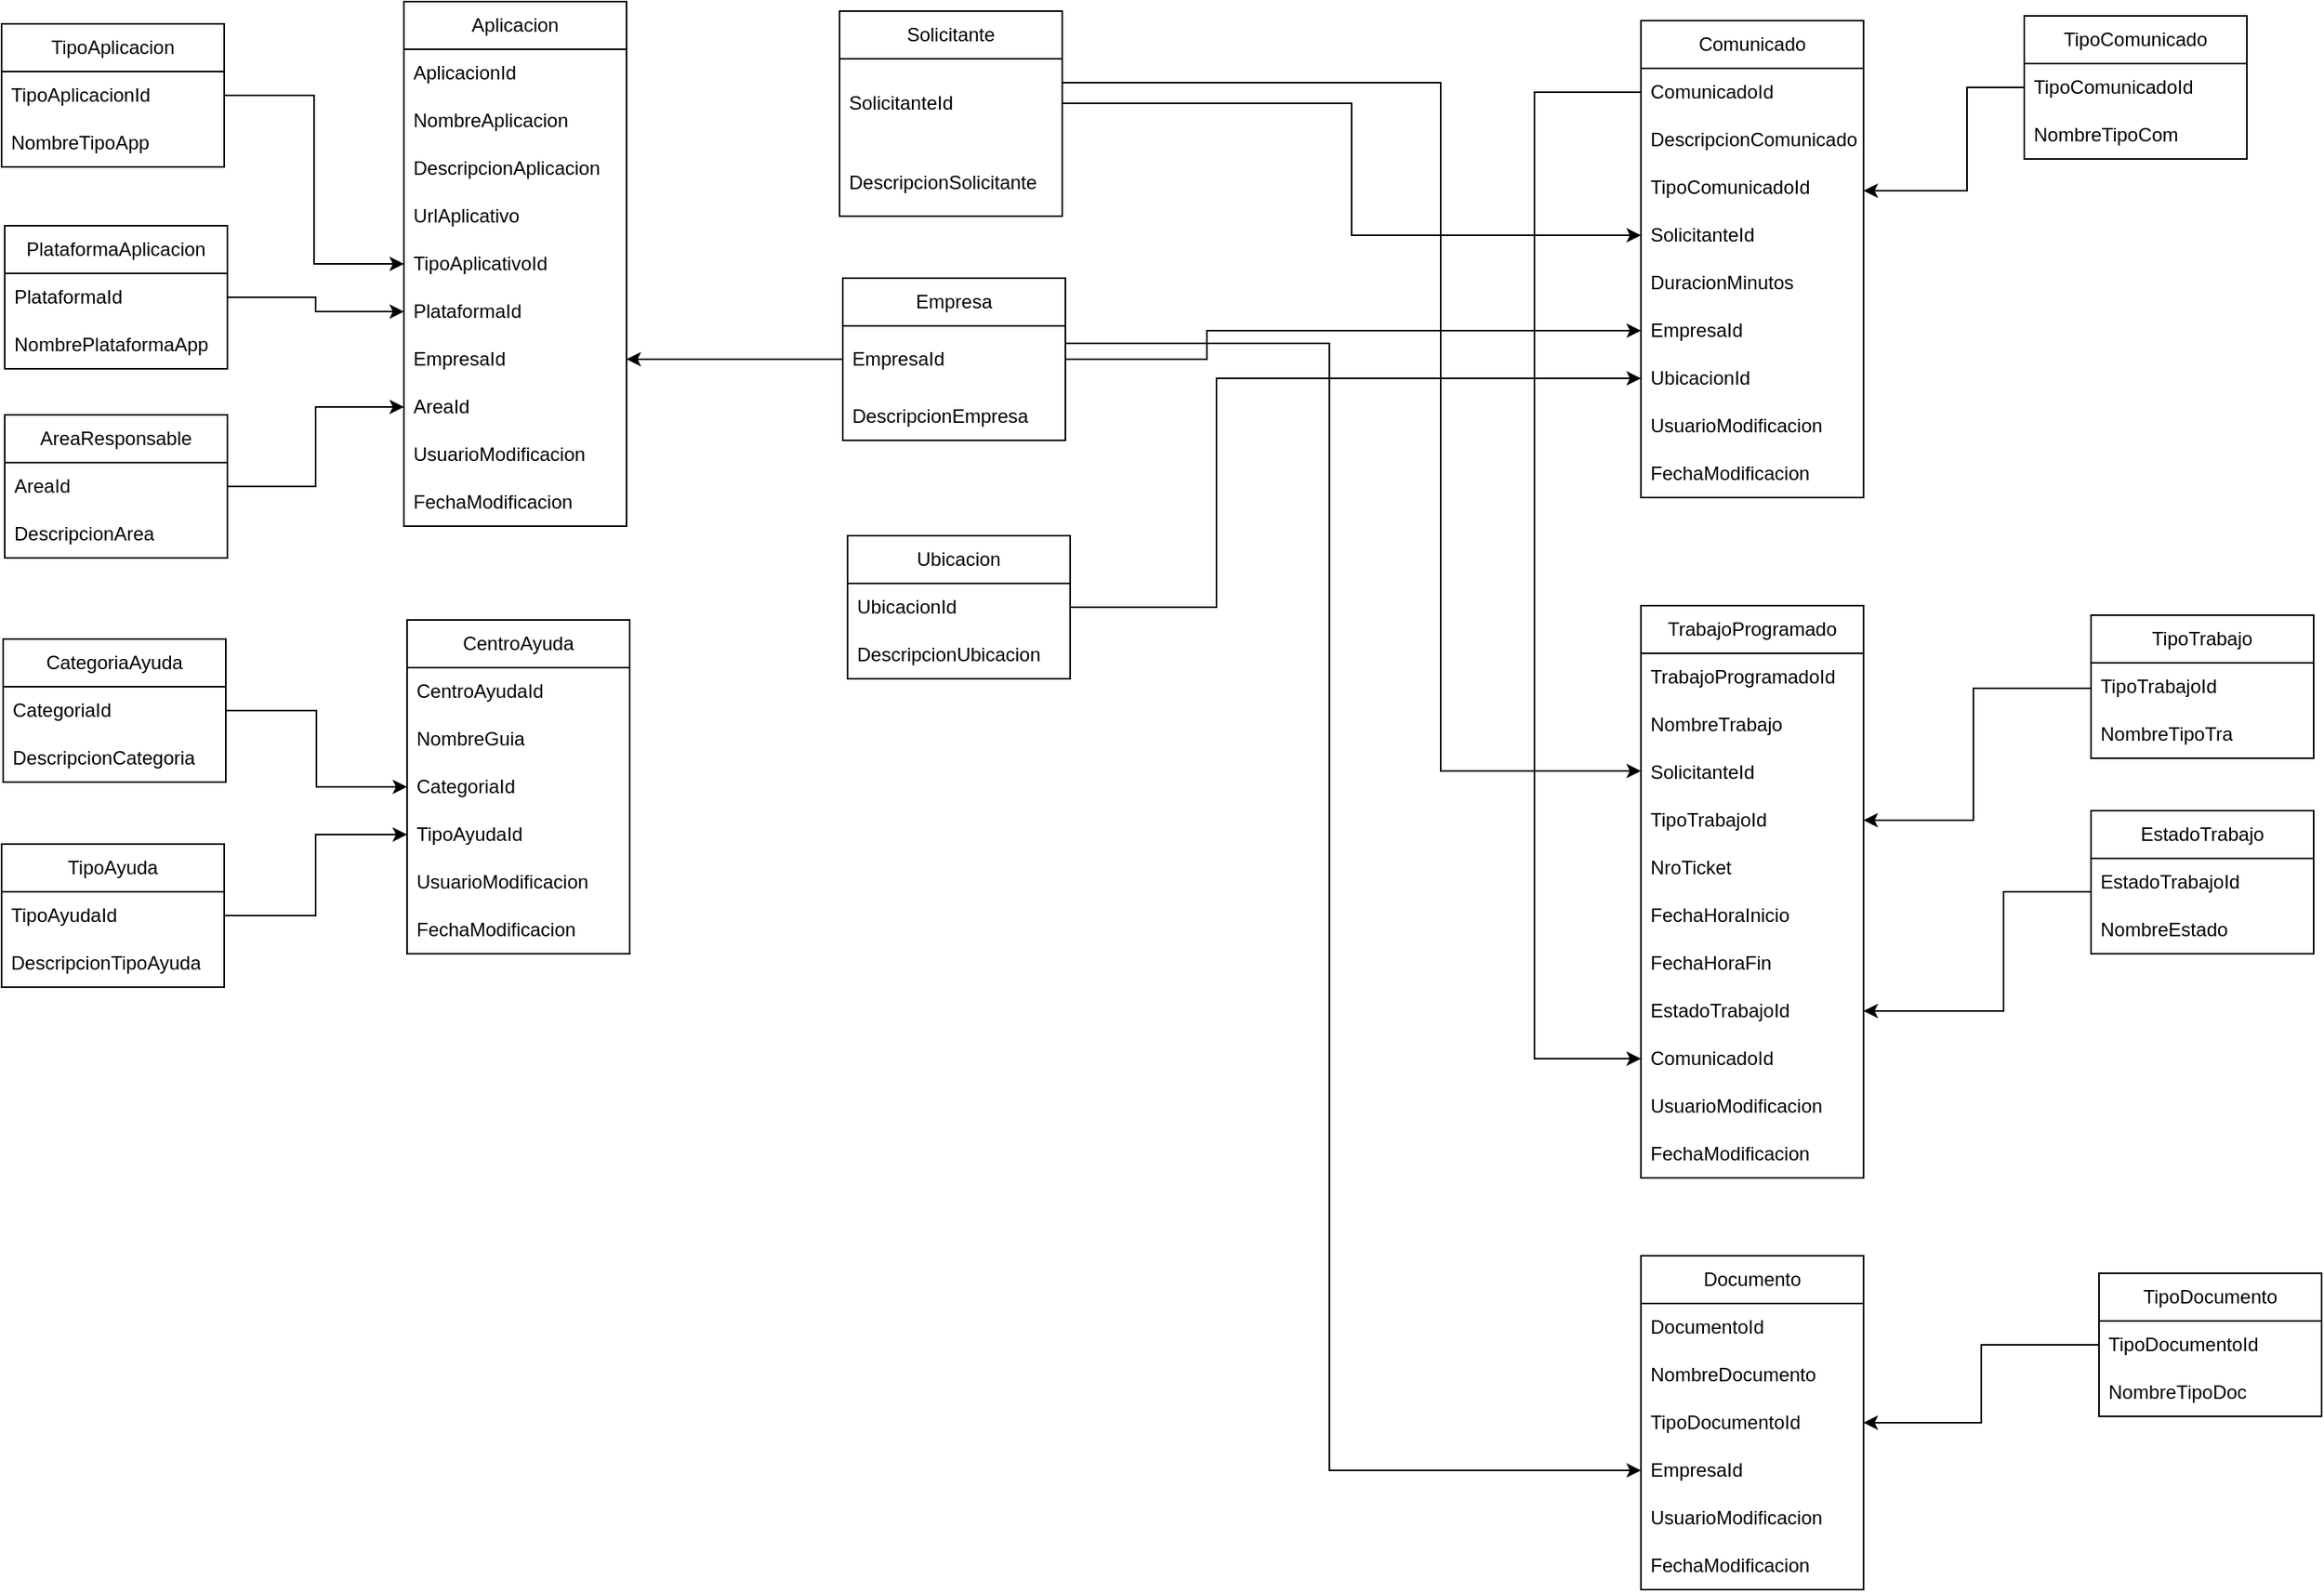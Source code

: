 <mxfile version="28.2.7">
  <diagram name="Página-1" id="-MrBv8roK4zkL0AQwpN0">
    <mxGraphModel dx="3210" dy="1266" grid="1" gridSize="1" guides="1" tooltips="1" connect="1" arrows="1" fold="1" page="1" pageScale="1" pageWidth="827" pageHeight="1169" background="none" math="0" shadow="0">
      <root>
        <mxCell id="0" />
        <mxCell id="1" parent="0" />
        <mxCell id="9lsMP7yAAdvIUMcSsxts-48" value="Solicitante" style="swimlane;fontStyle=0;childLayout=stackLayout;horizontal=1;startSize=30;horizontalStack=0;resizeParent=1;resizeParentMax=0;resizeLast=0;collapsible=1;marginBottom=0;whiteSpace=wrap;html=1;" vertex="1" parent="1">
          <mxGeometry x="-67" y="26" width="140" height="129" as="geometry" />
        </mxCell>
        <mxCell id="9lsMP7yAAdvIUMcSsxts-49" value="SolicitanteId" style="text;strokeColor=none;fillColor=none;align=left;verticalAlign=middle;spacingLeft=4;spacingRight=4;overflow=hidden;points=[[0,0.5],[1,0.5]];portConstraint=eastwest;rotatable=0;whiteSpace=wrap;html=1;" vertex="1" parent="9lsMP7yAAdvIUMcSsxts-48">
          <mxGeometry y="30" width="140" height="56" as="geometry" />
        </mxCell>
        <mxCell id="9lsMP7yAAdvIUMcSsxts-50" value="DescripcionSolicitante" style="text;strokeColor=none;fillColor=none;align=left;verticalAlign=middle;spacingLeft=4;spacingRight=4;overflow=hidden;points=[[0,0.5],[1,0.5]];portConstraint=eastwest;rotatable=0;whiteSpace=wrap;html=1;" vertex="1" parent="9lsMP7yAAdvIUMcSsxts-48">
          <mxGeometry y="86" width="140" height="43" as="geometry" />
        </mxCell>
        <mxCell id="9lsMP7yAAdvIUMcSsxts-52" value="Empresa" style="swimlane;fontStyle=0;childLayout=stackLayout;horizontal=1;startSize=30;horizontalStack=0;resizeParent=1;resizeParentMax=0;resizeLast=0;collapsible=1;marginBottom=0;whiteSpace=wrap;html=1;" vertex="1" parent="1">
          <mxGeometry x="-65" y="194" width="140" height="102" as="geometry" />
        </mxCell>
        <mxCell id="9lsMP7yAAdvIUMcSsxts-53" value="EmpresaId" style="text;strokeColor=none;fillColor=none;align=left;verticalAlign=middle;spacingLeft=4;spacingRight=4;overflow=hidden;points=[[0,0.5],[1,0.5]];portConstraint=eastwest;rotatable=0;whiteSpace=wrap;html=1;" vertex="1" parent="9lsMP7yAAdvIUMcSsxts-52">
          <mxGeometry y="30" width="140" height="42" as="geometry" />
        </mxCell>
        <mxCell id="9lsMP7yAAdvIUMcSsxts-54" value="DescripcionEmpresa" style="text;strokeColor=none;fillColor=none;align=left;verticalAlign=middle;spacingLeft=4;spacingRight=4;overflow=hidden;points=[[0,0.5],[1,0.5]];portConstraint=eastwest;rotatable=0;whiteSpace=wrap;html=1;" vertex="1" parent="9lsMP7yAAdvIUMcSsxts-52">
          <mxGeometry y="72" width="140" height="30" as="geometry" />
        </mxCell>
        <mxCell id="9lsMP7yAAdvIUMcSsxts-56" value="Ubicacion" style="swimlane;fontStyle=0;childLayout=stackLayout;horizontal=1;startSize=30;horizontalStack=0;resizeParent=1;resizeParentMax=0;resizeLast=0;collapsible=1;marginBottom=0;whiteSpace=wrap;html=1;" vertex="1" parent="1">
          <mxGeometry x="-62" y="356" width="140" height="90" as="geometry" />
        </mxCell>
        <mxCell id="9lsMP7yAAdvIUMcSsxts-57" value="UbicacionId" style="text;strokeColor=none;fillColor=none;align=left;verticalAlign=middle;spacingLeft=4;spacingRight=4;overflow=hidden;points=[[0,0.5],[1,0.5]];portConstraint=eastwest;rotatable=0;whiteSpace=wrap;html=1;" vertex="1" parent="9lsMP7yAAdvIUMcSsxts-56">
          <mxGeometry y="30" width="140" height="30" as="geometry" />
        </mxCell>
        <mxCell id="9lsMP7yAAdvIUMcSsxts-58" value="DescripcionUbicacion" style="text;strokeColor=none;fillColor=none;align=left;verticalAlign=middle;spacingLeft=4;spacingRight=4;overflow=hidden;points=[[0,0.5],[1,0.5]];portConstraint=eastwest;rotatable=0;whiteSpace=wrap;html=1;" vertex="1" parent="9lsMP7yAAdvIUMcSsxts-56">
          <mxGeometry y="60" width="140" height="30" as="geometry" />
        </mxCell>
        <mxCell id="9lsMP7yAAdvIUMcSsxts-60" value="TipoComunicado" style="swimlane;fontStyle=0;childLayout=stackLayout;horizontal=1;startSize=30;horizontalStack=0;resizeParent=1;resizeParentMax=0;resizeLast=0;collapsible=1;marginBottom=0;whiteSpace=wrap;html=1;" vertex="1" parent="1">
          <mxGeometry x="678" y="29" width="140" height="90" as="geometry" />
        </mxCell>
        <mxCell id="9lsMP7yAAdvIUMcSsxts-61" value="TipoComunicadoId" style="text;strokeColor=none;fillColor=none;align=left;verticalAlign=middle;spacingLeft=4;spacingRight=4;overflow=hidden;points=[[0,0.5],[1,0.5]];portConstraint=eastwest;rotatable=0;whiteSpace=wrap;html=1;" vertex="1" parent="9lsMP7yAAdvIUMcSsxts-60">
          <mxGeometry y="30" width="140" height="30" as="geometry" />
        </mxCell>
        <mxCell id="9lsMP7yAAdvIUMcSsxts-62" value="NombreTipoCom" style="text;strokeColor=none;fillColor=none;align=left;verticalAlign=middle;spacingLeft=4;spacingRight=4;overflow=hidden;points=[[0,0.5],[1,0.5]];portConstraint=eastwest;rotatable=0;whiteSpace=wrap;html=1;" vertex="1" parent="9lsMP7yAAdvIUMcSsxts-60">
          <mxGeometry y="60" width="140" height="30" as="geometry" />
        </mxCell>
        <mxCell id="9lsMP7yAAdvIUMcSsxts-64" value="Comunicado" style="swimlane;fontStyle=0;childLayout=stackLayout;horizontal=1;startSize=30;horizontalStack=0;resizeParent=1;resizeParentMax=0;resizeLast=0;collapsible=1;marginBottom=0;whiteSpace=wrap;html=1;" vertex="1" parent="1">
          <mxGeometry x="436.93" y="32" width="140" height="300" as="geometry" />
        </mxCell>
        <mxCell id="9lsMP7yAAdvIUMcSsxts-65" value="ComunicadoId" style="text;strokeColor=none;fillColor=none;align=left;verticalAlign=middle;spacingLeft=4;spacingRight=4;overflow=hidden;points=[[0,0.5],[1,0.5]];portConstraint=eastwest;rotatable=0;whiteSpace=wrap;html=1;" vertex="1" parent="9lsMP7yAAdvIUMcSsxts-64">
          <mxGeometry y="30" width="140" height="30" as="geometry" />
        </mxCell>
        <mxCell id="9lsMP7yAAdvIUMcSsxts-66" value="DescripcionComunicado" style="text;strokeColor=none;fillColor=none;align=left;verticalAlign=middle;spacingLeft=4;spacingRight=4;overflow=hidden;points=[[0,0.5],[1,0.5]];portConstraint=eastwest;rotatable=0;whiteSpace=wrap;html=1;" vertex="1" parent="9lsMP7yAAdvIUMcSsxts-64">
          <mxGeometry y="60" width="140" height="30" as="geometry" />
        </mxCell>
        <mxCell id="9lsMP7yAAdvIUMcSsxts-73" value="TipoComunicadoId" style="text;strokeColor=none;fillColor=none;align=left;verticalAlign=middle;spacingLeft=4;spacingRight=4;overflow=hidden;points=[[0,0.5],[1,0.5]];portConstraint=eastwest;rotatable=0;whiteSpace=wrap;html=1;" vertex="1" parent="9lsMP7yAAdvIUMcSsxts-64">
          <mxGeometry y="90" width="140" height="30" as="geometry" />
        </mxCell>
        <mxCell id="9lsMP7yAAdvIUMcSsxts-67" value="SolicitanteId" style="text;strokeColor=none;fillColor=none;align=left;verticalAlign=middle;spacingLeft=4;spacingRight=4;overflow=hidden;points=[[0,0.5],[1,0.5]];portConstraint=eastwest;rotatable=0;whiteSpace=wrap;html=1;" vertex="1" parent="9lsMP7yAAdvIUMcSsxts-64">
          <mxGeometry y="120" width="140" height="30" as="geometry" />
        </mxCell>
        <mxCell id="9lsMP7yAAdvIUMcSsxts-74" value="DuracionMinutos" style="text;strokeColor=none;fillColor=none;align=left;verticalAlign=middle;spacingLeft=4;spacingRight=4;overflow=hidden;points=[[0,0.5],[1,0.5]];portConstraint=eastwest;rotatable=0;whiteSpace=wrap;html=1;" vertex="1" parent="9lsMP7yAAdvIUMcSsxts-64">
          <mxGeometry y="150" width="140" height="30" as="geometry" />
        </mxCell>
        <mxCell id="9lsMP7yAAdvIUMcSsxts-75" value="EmpresaId" style="text;strokeColor=none;fillColor=none;align=left;verticalAlign=middle;spacingLeft=4;spacingRight=4;overflow=hidden;points=[[0,0.5],[1,0.5]];portConstraint=eastwest;rotatable=0;whiteSpace=wrap;html=1;" vertex="1" parent="9lsMP7yAAdvIUMcSsxts-64">
          <mxGeometry y="180" width="140" height="30" as="geometry" />
        </mxCell>
        <mxCell id="9lsMP7yAAdvIUMcSsxts-76" value="UbicacionId" style="text;strokeColor=none;fillColor=none;align=left;verticalAlign=middle;spacingLeft=4;spacingRight=4;overflow=hidden;points=[[0,0.5],[1,0.5]];portConstraint=eastwest;rotatable=0;whiteSpace=wrap;html=1;" vertex="1" parent="9lsMP7yAAdvIUMcSsxts-64">
          <mxGeometry y="210" width="140" height="30" as="geometry" />
        </mxCell>
        <mxCell id="9lsMP7yAAdvIUMcSsxts-77" value="UsuarioModificacion" style="text;strokeColor=none;fillColor=none;align=left;verticalAlign=middle;spacingLeft=4;spacingRight=4;overflow=hidden;points=[[0,0.5],[1,0.5]];portConstraint=eastwest;rotatable=0;whiteSpace=wrap;html=1;" vertex="1" parent="9lsMP7yAAdvIUMcSsxts-64">
          <mxGeometry y="240" width="140" height="30" as="geometry" />
        </mxCell>
        <mxCell id="9lsMP7yAAdvIUMcSsxts-78" value="FechaModificacion" style="text;strokeColor=none;fillColor=none;align=left;verticalAlign=middle;spacingLeft=4;spacingRight=4;overflow=hidden;points=[[0,0.5],[1,0.5]];portConstraint=eastwest;rotatable=0;whiteSpace=wrap;html=1;" vertex="1" parent="9lsMP7yAAdvIUMcSsxts-64">
          <mxGeometry y="270" width="140" height="30" as="geometry" />
        </mxCell>
        <mxCell id="9lsMP7yAAdvIUMcSsxts-85" style="edgeStyle=orthogonalEdgeStyle;rounded=0;orthogonalLoop=1;jettySize=auto;html=1;" edge="1" parent="1" source="9lsMP7yAAdvIUMcSsxts-61" target="9lsMP7yAAdvIUMcSsxts-73">
          <mxGeometry relative="1" as="geometry">
            <Array as="points">
              <mxPoint x="642" y="74" />
              <mxPoint x="642" y="139" />
            </Array>
          </mxGeometry>
        </mxCell>
        <mxCell id="9lsMP7yAAdvIUMcSsxts-86" style="edgeStyle=orthogonalEdgeStyle;rounded=0;orthogonalLoop=1;jettySize=auto;html=1;" edge="1" parent="1" source="9lsMP7yAAdvIUMcSsxts-49" target="9lsMP7yAAdvIUMcSsxts-67">
          <mxGeometry relative="1" as="geometry" />
        </mxCell>
        <mxCell id="9lsMP7yAAdvIUMcSsxts-88" style="edgeStyle=orthogonalEdgeStyle;rounded=0;orthogonalLoop=1;jettySize=auto;html=1;entryX=0;entryY=0.5;entryDx=0;entryDy=0;exitX=1;exitY=0.5;exitDx=0;exitDy=0;" edge="1" parent="1" source="9lsMP7yAAdvIUMcSsxts-57" target="9lsMP7yAAdvIUMcSsxts-76">
          <mxGeometry relative="1" as="geometry">
            <Array as="points">
              <mxPoint x="170" y="401" />
              <mxPoint x="170" y="257" />
            </Array>
          </mxGeometry>
        </mxCell>
        <mxCell id="9lsMP7yAAdvIUMcSsxts-89" value="TipoTrabajo" style="swimlane;fontStyle=0;childLayout=stackLayout;horizontal=1;startSize=30;horizontalStack=0;resizeParent=1;resizeParentMax=0;resizeLast=0;collapsible=1;marginBottom=0;whiteSpace=wrap;html=1;" vertex="1" parent="1">
          <mxGeometry x="720" y="406" width="140" height="90" as="geometry" />
        </mxCell>
        <mxCell id="9lsMP7yAAdvIUMcSsxts-90" value="TipoTrabajoId" style="text;strokeColor=none;fillColor=none;align=left;verticalAlign=middle;spacingLeft=4;spacingRight=4;overflow=hidden;points=[[0,0.5],[1,0.5]];portConstraint=eastwest;rotatable=0;whiteSpace=wrap;html=1;" vertex="1" parent="9lsMP7yAAdvIUMcSsxts-89">
          <mxGeometry y="30" width="140" height="30" as="geometry" />
        </mxCell>
        <mxCell id="9lsMP7yAAdvIUMcSsxts-91" value="NombreTipoTra" style="text;strokeColor=none;fillColor=none;align=left;verticalAlign=middle;spacingLeft=4;spacingRight=4;overflow=hidden;points=[[0,0.5],[1,0.5]];portConstraint=eastwest;rotatable=0;whiteSpace=wrap;html=1;" vertex="1" parent="9lsMP7yAAdvIUMcSsxts-89">
          <mxGeometry y="60" width="140" height="30" as="geometry" />
        </mxCell>
        <mxCell id="9lsMP7yAAdvIUMcSsxts-93" value="EstadoTrabajo" style="swimlane;fontStyle=0;childLayout=stackLayout;horizontal=1;startSize=30;horizontalStack=0;resizeParent=1;resizeParentMax=0;resizeLast=0;collapsible=1;marginBottom=0;whiteSpace=wrap;html=1;" vertex="1" parent="1">
          <mxGeometry x="720" y="529" width="140" height="90" as="geometry" />
        </mxCell>
        <mxCell id="9lsMP7yAAdvIUMcSsxts-94" value="EstadoTrabajoId" style="text;strokeColor=none;fillColor=none;align=left;verticalAlign=middle;spacingLeft=4;spacingRight=4;overflow=hidden;points=[[0,0.5],[1,0.5]];portConstraint=eastwest;rotatable=0;whiteSpace=wrap;html=1;" vertex="1" parent="9lsMP7yAAdvIUMcSsxts-93">
          <mxGeometry y="30" width="140" height="30" as="geometry" />
        </mxCell>
        <mxCell id="9lsMP7yAAdvIUMcSsxts-95" value="NombreEstado" style="text;strokeColor=none;fillColor=none;align=left;verticalAlign=middle;spacingLeft=4;spacingRight=4;overflow=hidden;points=[[0,0.5],[1,0.5]];portConstraint=eastwest;rotatable=0;whiteSpace=wrap;html=1;" vertex="1" parent="9lsMP7yAAdvIUMcSsxts-93">
          <mxGeometry y="60" width="140" height="30" as="geometry" />
        </mxCell>
        <mxCell id="9lsMP7yAAdvIUMcSsxts-96" value="TrabajoProgramado" style="swimlane;fontStyle=0;childLayout=stackLayout;horizontal=1;startSize=30;horizontalStack=0;resizeParent=1;resizeParentMax=0;resizeLast=0;collapsible=1;marginBottom=0;whiteSpace=wrap;html=1;" vertex="1" parent="1">
          <mxGeometry x="436.93" y="400" width="140" height="360" as="geometry" />
        </mxCell>
        <mxCell id="9lsMP7yAAdvIUMcSsxts-97" value="TrabajoProgramadoId" style="text;strokeColor=none;fillColor=none;align=left;verticalAlign=middle;spacingLeft=4;spacingRight=4;overflow=hidden;points=[[0,0.5],[1,0.5]];portConstraint=eastwest;rotatable=0;whiteSpace=wrap;html=1;" vertex="1" parent="9lsMP7yAAdvIUMcSsxts-96">
          <mxGeometry y="30" width="140" height="30" as="geometry" />
        </mxCell>
        <mxCell id="9lsMP7yAAdvIUMcSsxts-98" value="NombreTrabajo" style="text;strokeColor=none;fillColor=none;align=left;verticalAlign=middle;spacingLeft=4;spacingRight=4;overflow=hidden;points=[[0,0.5],[1,0.5]];portConstraint=eastwest;rotatable=0;whiteSpace=wrap;html=1;" vertex="1" parent="9lsMP7yAAdvIUMcSsxts-96">
          <mxGeometry y="60" width="140" height="30" as="geometry" />
        </mxCell>
        <mxCell id="9lsMP7yAAdvIUMcSsxts-99" value="SolicitanteId" style="text;strokeColor=none;fillColor=none;align=left;verticalAlign=middle;spacingLeft=4;spacingRight=4;overflow=hidden;points=[[0,0.5],[1,0.5]];portConstraint=eastwest;rotatable=0;whiteSpace=wrap;html=1;" vertex="1" parent="9lsMP7yAAdvIUMcSsxts-96">
          <mxGeometry y="90" width="140" height="30" as="geometry" />
        </mxCell>
        <mxCell id="9lsMP7yAAdvIUMcSsxts-100" value="TipoTrabajoId" style="text;strokeColor=none;fillColor=none;align=left;verticalAlign=middle;spacingLeft=4;spacingRight=4;overflow=hidden;points=[[0,0.5],[1,0.5]];portConstraint=eastwest;rotatable=0;whiteSpace=wrap;html=1;" vertex="1" parent="9lsMP7yAAdvIUMcSsxts-96">
          <mxGeometry y="120" width="140" height="30" as="geometry" />
        </mxCell>
        <mxCell id="9lsMP7yAAdvIUMcSsxts-101" value="NroTicket" style="text;strokeColor=none;fillColor=none;align=left;verticalAlign=middle;spacingLeft=4;spacingRight=4;overflow=hidden;points=[[0,0.5],[1,0.5]];portConstraint=eastwest;rotatable=0;whiteSpace=wrap;html=1;" vertex="1" parent="9lsMP7yAAdvIUMcSsxts-96">
          <mxGeometry y="150" width="140" height="30" as="geometry" />
        </mxCell>
        <mxCell id="9lsMP7yAAdvIUMcSsxts-102" value="FechaHoraInicio" style="text;strokeColor=none;fillColor=none;align=left;verticalAlign=middle;spacingLeft=4;spacingRight=4;overflow=hidden;points=[[0,0.5],[1,0.5]];portConstraint=eastwest;rotatable=0;whiteSpace=wrap;html=1;" vertex="1" parent="9lsMP7yAAdvIUMcSsxts-96">
          <mxGeometry y="180" width="140" height="30" as="geometry" />
        </mxCell>
        <mxCell id="9lsMP7yAAdvIUMcSsxts-103" value="FechaHoraFin" style="text;strokeColor=none;fillColor=none;align=left;verticalAlign=middle;spacingLeft=4;spacingRight=4;overflow=hidden;points=[[0,0.5],[1,0.5]];portConstraint=eastwest;rotatable=0;whiteSpace=wrap;html=1;" vertex="1" parent="9lsMP7yAAdvIUMcSsxts-96">
          <mxGeometry y="210" width="140" height="30" as="geometry" />
        </mxCell>
        <mxCell id="9lsMP7yAAdvIUMcSsxts-104" value="EstadoTrabajoId" style="text;strokeColor=none;fillColor=none;align=left;verticalAlign=middle;spacingLeft=4;spacingRight=4;overflow=hidden;points=[[0,0.5],[1,0.5]];portConstraint=eastwest;rotatable=0;whiteSpace=wrap;html=1;" vertex="1" parent="9lsMP7yAAdvIUMcSsxts-96">
          <mxGeometry y="240" width="140" height="30" as="geometry" />
        </mxCell>
        <mxCell id="9lsMP7yAAdvIUMcSsxts-105" value="ComunicadoId" style="text;strokeColor=none;fillColor=none;align=left;verticalAlign=middle;spacingLeft=4;spacingRight=4;overflow=hidden;points=[[0,0.5],[1,0.5]];portConstraint=eastwest;rotatable=0;whiteSpace=wrap;html=1;" vertex="1" parent="9lsMP7yAAdvIUMcSsxts-96">
          <mxGeometry y="270" width="140" height="30" as="geometry" />
        </mxCell>
        <mxCell id="9lsMP7yAAdvIUMcSsxts-106" value="UsuarioModificacion" style="text;strokeColor=none;fillColor=none;align=left;verticalAlign=middle;spacingLeft=4;spacingRight=4;overflow=hidden;points=[[0,0.5],[1,0.5]];portConstraint=eastwest;rotatable=0;whiteSpace=wrap;html=1;" vertex="1" parent="9lsMP7yAAdvIUMcSsxts-96">
          <mxGeometry y="300" width="140" height="30" as="geometry" />
        </mxCell>
        <mxCell id="9lsMP7yAAdvIUMcSsxts-107" value="FechaModificacion" style="text;strokeColor=none;fillColor=none;align=left;verticalAlign=middle;spacingLeft=4;spacingRight=4;overflow=hidden;points=[[0,0.5],[1,0.5]];portConstraint=eastwest;rotatable=0;whiteSpace=wrap;html=1;" vertex="1" parent="9lsMP7yAAdvIUMcSsxts-96">
          <mxGeometry y="330" width="140" height="30" as="geometry" />
        </mxCell>
        <mxCell id="9lsMP7yAAdvIUMcSsxts-108" style="edgeStyle=orthogonalEdgeStyle;rounded=0;orthogonalLoop=1;jettySize=auto;html=1;" edge="1" parent="1" source="9lsMP7yAAdvIUMcSsxts-90" target="9lsMP7yAAdvIUMcSsxts-100">
          <mxGeometry relative="1" as="geometry">
            <Array as="points">
              <mxPoint x="646" y="452" />
              <mxPoint x="646" y="535" />
            </Array>
          </mxGeometry>
        </mxCell>
        <mxCell id="9lsMP7yAAdvIUMcSsxts-109" style="edgeStyle=orthogonalEdgeStyle;rounded=0;orthogonalLoop=1;jettySize=auto;html=1;" edge="1" parent="1" source="9lsMP7yAAdvIUMcSsxts-94" target="9lsMP7yAAdvIUMcSsxts-104">
          <mxGeometry relative="1" as="geometry">
            <Array as="points">
              <mxPoint x="665" y="580" />
              <mxPoint x="665" y="655" />
            </Array>
          </mxGeometry>
        </mxCell>
        <mxCell id="9lsMP7yAAdvIUMcSsxts-110" style="edgeStyle=orthogonalEdgeStyle;rounded=0;orthogonalLoop=1;jettySize=auto;html=1;" edge="1" parent="1" source="9lsMP7yAAdvIUMcSsxts-49" target="9lsMP7yAAdvIUMcSsxts-99">
          <mxGeometry relative="1" as="geometry">
            <Array as="points">
              <mxPoint x="311" y="71" />
              <mxPoint x="311" y="504" />
            </Array>
          </mxGeometry>
        </mxCell>
        <mxCell id="9lsMP7yAAdvIUMcSsxts-112" style="edgeStyle=orthogonalEdgeStyle;rounded=0;orthogonalLoop=1;jettySize=auto;html=1;entryX=0;entryY=0.5;entryDx=0;entryDy=0;" edge="1" parent="1" source="9lsMP7yAAdvIUMcSsxts-65" target="9lsMP7yAAdvIUMcSsxts-105">
          <mxGeometry relative="1" as="geometry">
            <Array as="points">
              <mxPoint x="369.93" y="77" />
              <mxPoint x="369.93" y="685" />
            </Array>
          </mxGeometry>
        </mxCell>
        <mxCell id="9lsMP7yAAdvIUMcSsxts-128" value="TipoDocumento" style="swimlane;fontStyle=0;childLayout=stackLayout;horizontal=1;startSize=30;horizontalStack=0;resizeParent=1;resizeParentMax=0;resizeLast=0;collapsible=1;marginBottom=0;whiteSpace=wrap;html=1;" vertex="1" parent="1">
          <mxGeometry x="725" y="820" width="140" height="90" as="geometry" />
        </mxCell>
        <mxCell id="9lsMP7yAAdvIUMcSsxts-129" value="TipoDocumentoId" style="text;strokeColor=none;fillColor=none;align=left;verticalAlign=middle;spacingLeft=4;spacingRight=4;overflow=hidden;points=[[0,0.5],[1,0.5]];portConstraint=eastwest;rotatable=0;whiteSpace=wrap;html=1;" vertex="1" parent="9lsMP7yAAdvIUMcSsxts-128">
          <mxGeometry y="30" width="140" height="30" as="geometry" />
        </mxCell>
        <mxCell id="9lsMP7yAAdvIUMcSsxts-130" value="NombreTipoDoc" style="text;strokeColor=none;fillColor=none;align=left;verticalAlign=middle;spacingLeft=4;spacingRight=4;overflow=hidden;points=[[0,0.5],[1,0.5]];portConstraint=eastwest;rotatable=0;whiteSpace=wrap;html=1;" vertex="1" parent="9lsMP7yAAdvIUMcSsxts-128">
          <mxGeometry y="60" width="140" height="30" as="geometry" />
        </mxCell>
        <mxCell id="9lsMP7yAAdvIUMcSsxts-137" value="Documento" style="swimlane;fontStyle=0;childLayout=stackLayout;horizontal=1;startSize=30;horizontalStack=0;resizeParent=1;resizeParentMax=0;resizeLast=0;collapsible=1;marginBottom=0;whiteSpace=wrap;html=1;" vertex="1" parent="1">
          <mxGeometry x="436.93" y="809" width="140" height="210" as="geometry" />
        </mxCell>
        <mxCell id="9lsMP7yAAdvIUMcSsxts-138" value="DocumentoId" style="text;strokeColor=none;fillColor=none;align=left;verticalAlign=middle;spacingLeft=4;spacingRight=4;overflow=hidden;points=[[0,0.5],[1,0.5]];portConstraint=eastwest;rotatable=0;whiteSpace=wrap;html=1;" vertex="1" parent="9lsMP7yAAdvIUMcSsxts-137">
          <mxGeometry y="30" width="140" height="30" as="geometry" />
        </mxCell>
        <mxCell id="9lsMP7yAAdvIUMcSsxts-139" value="NombreDocumento" style="text;strokeColor=none;fillColor=none;align=left;verticalAlign=middle;spacingLeft=4;spacingRight=4;overflow=hidden;points=[[0,0.5],[1,0.5]];portConstraint=eastwest;rotatable=0;whiteSpace=wrap;html=1;" vertex="1" parent="9lsMP7yAAdvIUMcSsxts-137">
          <mxGeometry y="60" width="140" height="30" as="geometry" />
        </mxCell>
        <mxCell id="9lsMP7yAAdvIUMcSsxts-140" value="TipoDocumentoId" style="text;strokeColor=none;fillColor=none;align=left;verticalAlign=middle;spacingLeft=4;spacingRight=4;overflow=hidden;points=[[0,0.5],[1,0.5]];portConstraint=eastwest;rotatable=0;whiteSpace=wrap;html=1;" vertex="1" parent="9lsMP7yAAdvIUMcSsxts-137">
          <mxGeometry y="90" width="140" height="30" as="geometry" />
        </mxCell>
        <mxCell id="9lsMP7yAAdvIUMcSsxts-143" value="EmpresaId" style="text;strokeColor=none;fillColor=none;align=left;verticalAlign=middle;spacingLeft=4;spacingRight=4;overflow=hidden;points=[[0,0.5],[1,0.5]];portConstraint=eastwest;rotatable=0;whiteSpace=wrap;html=1;" vertex="1" parent="9lsMP7yAAdvIUMcSsxts-137">
          <mxGeometry y="120" width="140" height="30" as="geometry" />
        </mxCell>
        <mxCell id="9lsMP7yAAdvIUMcSsxts-141" value="UsuarioModificacion" style="text;strokeColor=none;fillColor=none;align=left;verticalAlign=middle;spacingLeft=4;spacingRight=4;overflow=hidden;points=[[0,0.5],[1,0.5]];portConstraint=eastwest;rotatable=0;whiteSpace=wrap;html=1;" vertex="1" parent="9lsMP7yAAdvIUMcSsxts-137">
          <mxGeometry y="150" width="140" height="30" as="geometry" />
        </mxCell>
        <mxCell id="9lsMP7yAAdvIUMcSsxts-142" value="FechaModificacion" style="text;strokeColor=none;fillColor=none;align=left;verticalAlign=middle;spacingLeft=4;spacingRight=4;overflow=hidden;points=[[0,0.5],[1,0.5]];portConstraint=eastwest;rotatable=0;whiteSpace=wrap;html=1;" vertex="1" parent="9lsMP7yAAdvIUMcSsxts-137">
          <mxGeometry y="180" width="140" height="30" as="geometry" />
        </mxCell>
        <mxCell id="9lsMP7yAAdvIUMcSsxts-144" style="edgeStyle=orthogonalEdgeStyle;rounded=0;orthogonalLoop=1;jettySize=auto;html=1;entryX=1;entryY=0.5;entryDx=0;entryDy=0;" edge="1" parent="1" source="9lsMP7yAAdvIUMcSsxts-129" target="9lsMP7yAAdvIUMcSsxts-140">
          <mxGeometry relative="1" as="geometry" />
        </mxCell>
        <mxCell id="9lsMP7yAAdvIUMcSsxts-148" value="TipoAplicacion" style="swimlane;fontStyle=0;childLayout=stackLayout;horizontal=1;startSize=30;horizontalStack=0;resizeParent=1;resizeParentMax=0;resizeLast=0;collapsible=1;marginBottom=0;whiteSpace=wrap;html=1;" vertex="1" parent="1">
          <mxGeometry x="-594" y="34" width="140" height="90" as="geometry" />
        </mxCell>
        <mxCell id="9lsMP7yAAdvIUMcSsxts-149" value="TipoAplicacionId" style="text;strokeColor=none;fillColor=none;align=left;verticalAlign=middle;spacingLeft=4;spacingRight=4;overflow=hidden;points=[[0,0.5],[1,0.5]];portConstraint=eastwest;rotatable=0;whiteSpace=wrap;html=1;" vertex="1" parent="9lsMP7yAAdvIUMcSsxts-148">
          <mxGeometry y="30" width="140" height="30" as="geometry" />
        </mxCell>
        <mxCell id="9lsMP7yAAdvIUMcSsxts-150" value="NombreTipoApp" style="text;strokeColor=none;fillColor=none;align=left;verticalAlign=middle;spacingLeft=4;spacingRight=4;overflow=hidden;points=[[0,0.5],[1,0.5]];portConstraint=eastwest;rotatable=0;whiteSpace=wrap;html=1;" vertex="1" parent="9lsMP7yAAdvIUMcSsxts-148">
          <mxGeometry y="60" width="140" height="30" as="geometry" />
        </mxCell>
        <mxCell id="9lsMP7yAAdvIUMcSsxts-152" value="PlataformaAplicacion" style="swimlane;fontStyle=0;childLayout=stackLayout;horizontal=1;startSize=30;horizontalStack=0;resizeParent=1;resizeParentMax=0;resizeLast=0;collapsible=1;marginBottom=0;whiteSpace=wrap;html=1;" vertex="1" parent="1">
          <mxGeometry x="-592" y="161" width="140" height="90" as="geometry" />
        </mxCell>
        <mxCell id="9lsMP7yAAdvIUMcSsxts-153" value="PlataformaId" style="text;strokeColor=none;fillColor=none;align=left;verticalAlign=middle;spacingLeft=4;spacingRight=4;overflow=hidden;points=[[0,0.5],[1,0.5]];portConstraint=eastwest;rotatable=0;whiteSpace=wrap;html=1;" vertex="1" parent="9lsMP7yAAdvIUMcSsxts-152">
          <mxGeometry y="30" width="140" height="30" as="geometry" />
        </mxCell>
        <mxCell id="9lsMP7yAAdvIUMcSsxts-154" value="NombrePlataformaApp" style="text;strokeColor=none;fillColor=none;align=left;verticalAlign=middle;spacingLeft=4;spacingRight=4;overflow=hidden;points=[[0,0.5],[1,0.5]];portConstraint=eastwest;rotatable=0;whiteSpace=wrap;html=1;" vertex="1" parent="9lsMP7yAAdvIUMcSsxts-152">
          <mxGeometry y="60" width="140" height="30" as="geometry" />
        </mxCell>
        <mxCell id="9lsMP7yAAdvIUMcSsxts-160" value="AreaResponsable" style="swimlane;fontStyle=0;childLayout=stackLayout;horizontal=1;startSize=30;horizontalStack=0;resizeParent=1;resizeParentMax=0;resizeLast=0;collapsible=1;marginBottom=0;whiteSpace=wrap;html=1;" vertex="1" parent="1">
          <mxGeometry x="-592" y="280" width="140" height="90" as="geometry" />
        </mxCell>
        <mxCell id="9lsMP7yAAdvIUMcSsxts-161" value="AreaId" style="text;strokeColor=none;fillColor=none;align=left;verticalAlign=middle;spacingLeft=4;spacingRight=4;overflow=hidden;points=[[0,0.5],[1,0.5]];portConstraint=eastwest;rotatable=0;whiteSpace=wrap;html=1;" vertex="1" parent="9lsMP7yAAdvIUMcSsxts-160">
          <mxGeometry y="30" width="140" height="30" as="geometry" />
        </mxCell>
        <mxCell id="9lsMP7yAAdvIUMcSsxts-162" value="DescripcionArea" style="text;strokeColor=none;fillColor=none;align=left;verticalAlign=middle;spacingLeft=4;spacingRight=4;overflow=hidden;points=[[0,0.5],[1,0.5]];portConstraint=eastwest;rotatable=0;whiteSpace=wrap;html=1;" vertex="1" parent="9lsMP7yAAdvIUMcSsxts-160">
          <mxGeometry y="60" width="140" height="30" as="geometry" />
        </mxCell>
        <mxCell id="9lsMP7yAAdvIUMcSsxts-164" value="Aplicacion" style="swimlane;fontStyle=0;childLayout=stackLayout;horizontal=1;startSize=30;horizontalStack=0;resizeParent=1;resizeParentMax=0;resizeLast=0;collapsible=1;marginBottom=0;whiteSpace=wrap;html=1;" vertex="1" parent="1">
          <mxGeometry x="-341" y="20" width="140" height="330" as="geometry" />
        </mxCell>
        <mxCell id="9lsMP7yAAdvIUMcSsxts-165" value="AplicacionId" style="text;strokeColor=none;fillColor=none;align=left;verticalAlign=middle;spacingLeft=4;spacingRight=4;overflow=hidden;points=[[0,0.5],[1,0.5]];portConstraint=eastwest;rotatable=0;whiteSpace=wrap;html=1;" vertex="1" parent="9lsMP7yAAdvIUMcSsxts-164">
          <mxGeometry y="30" width="140" height="30" as="geometry" />
        </mxCell>
        <mxCell id="9lsMP7yAAdvIUMcSsxts-166" value="NombreAplicacion" style="text;strokeColor=none;fillColor=none;align=left;verticalAlign=middle;spacingLeft=4;spacingRight=4;overflow=hidden;points=[[0,0.5],[1,0.5]];portConstraint=eastwest;rotatable=0;whiteSpace=wrap;html=1;" vertex="1" parent="9lsMP7yAAdvIUMcSsxts-164">
          <mxGeometry y="60" width="140" height="30" as="geometry" />
        </mxCell>
        <mxCell id="9lsMP7yAAdvIUMcSsxts-167" value="DescripcionAplicacion" style="text;strokeColor=none;fillColor=none;align=left;verticalAlign=middle;spacingLeft=4;spacingRight=4;overflow=hidden;points=[[0,0.5],[1,0.5]];portConstraint=eastwest;rotatable=0;whiteSpace=wrap;html=1;" vertex="1" parent="9lsMP7yAAdvIUMcSsxts-164">
          <mxGeometry y="90" width="140" height="30" as="geometry" />
        </mxCell>
        <mxCell id="9lsMP7yAAdvIUMcSsxts-168" value="UrlAplicativo" style="text;strokeColor=none;fillColor=none;align=left;verticalAlign=middle;spacingLeft=4;spacingRight=4;overflow=hidden;points=[[0,0.5],[1,0.5]];portConstraint=eastwest;rotatable=0;whiteSpace=wrap;html=1;" vertex="1" parent="9lsMP7yAAdvIUMcSsxts-164">
          <mxGeometry y="120" width="140" height="30" as="geometry" />
        </mxCell>
        <mxCell id="9lsMP7yAAdvIUMcSsxts-169" value="TipoAplicativoId" style="text;strokeColor=none;fillColor=none;align=left;verticalAlign=middle;spacingLeft=4;spacingRight=4;overflow=hidden;points=[[0,0.5],[1,0.5]];portConstraint=eastwest;rotatable=0;whiteSpace=wrap;html=1;" vertex="1" parent="9lsMP7yAAdvIUMcSsxts-164">
          <mxGeometry y="150" width="140" height="30" as="geometry" />
        </mxCell>
        <mxCell id="9lsMP7yAAdvIUMcSsxts-170" value="PlataformaId" style="text;strokeColor=none;fillColor=none;align=left;verticalAlign=middle;spacingLeft=4;spacingRight=4;overflow=hidden;points=[[0,0.5],[1,0.5]];portConstraint=eastwest;rotatable=0;whiteSpace=wrap;html=1;" vertex="1" parent="9lsMP7yAAdvIUMcSsxts-164">
          <mxGeometry y="180" width="140" height="30" as="geometry" />
        </mxCell>
        <mxCell id="9lsMP7yAAdvIUMcSsxts-171" value="EmpresaId" style="text;strokeColor=none;fillColor=none;align=left;verticalAlign=middle;spacingLeft=4;spacingRight=4;overflow=hidden;points=[[0,0.5],[1,0.5]];portConstraint=eastwest;rotatable=0;whiteSpace=wrap;html=1;" vertex="1" parent="9lsMP7yAAdvIUMcSsxts-164">
          <mxGeometry y="210" width="140" height="30" as="geometry" />
        </mxCell>
        <mxCell id="9lsMP7yAAdvIUMcSsxts-172" value="AreaId" style="text;strokeColor=none;fillColor=none;align=left;verticalAlign=middle;spacingLeft=4;spacingRight=4;overflow=hidden;points=[[0,0.5],[1,0.5]];portConstraint=eastwest;rotatable=0;whiteSpace=wrap;html=1;" vertex="1" parent="9lsMP7yAAdvIUMcSsxts-164">
          <mxGeometry y="240" width="140" height="30" as="geometry" />
        </mxCell>
        <mxCell id="9lsMP7yAAdvIUMcSsxts-194" value="UsuarioModificacion" style="text;strokeColor=none;fillColor=none;align=left;verticalAlign=middle;spacingLeft=4;spacingRight=4;overflow=hidden;points=[[0,0.5],[1,0.5]];portConstraint=eastwest;rotatable=0;whiteSpace=wrap;html=1;" vertex="1" parent="9lsMP7yAAdvIUMcSsxts-164">
          <mxGeometry y="270" width="140" height="30" as="geometry" />
        </mxCell>
        <mxCell id="9lsMP7yAAdvIUMcSsxts-195" value="FechaModificacion" style="text;strokeColor=none;fillColor=none;align=left;verticalAlign=middle;spacingLeft=4;spacingRight=4;overflow=hidden;points=[[0,0.5],[1,0.5]];portConstraint=eastwest;rotatable=0;whiteSpace=wrap;html=1;" vertex="1" parent="9lsMP7yAAdvIUMcSsxts-164">
          <mxGeometry y="300" width="140" height="30" as="geometry" />
        </mxCell>
        <mxCell id="9lsMP7yAAdvIUMcSsxts-173" style="edgeStyle=orthogonalEdgeStyle;rounded=0;orthogonalLoop=1;jettySize=auto;html=1;" edge="1" parent="1" source="9lsMP7yAAdvIUMcSsxts-161" target="9lsMP7yAAdvIUMcSsxts-172">
          <mxGeometry relative="1" as="geometry" />
        </mxCell>
        <mxCell id="9lsMP7yAAdvIUMcSsxts-174" style="edgeStyle=orthogonalEdgeStyle;rounded=0;orthogonalLoop=1;jettySize=auto;html=1;" edge="1" parent="1" source="9lsMP7yAAdvIUMcSsxts-153" target="9lsMP7yAAdvIUMcSsxts-170">
          <mxGeometry relative="1" as="geometry" />
        </mxCell>
        <mxCell id="9lsMP7yAAdvIUMcSsxts-175" style="edgeStyle=orthogonalEdgeStyle;rounded=0;orthogonalLoop=1;jettySize=auto;html=1;entryX=0;entryY=0.5;entryDx=0;entryDy=0;" edge="1" parent="1" source="9lsMP7yAAdvIUMcSsxts-149" target="9lsMP7yAAdvIUMcSsxts-169">
          <mxGeometry relative="1" as="geometry" />
        </mxCell>
        <mxCell id="9lsMP7yAAdvIUMcSsxts-176" style="edgeStyle=orthogonalEdgeStyle;rounded=0;orthogonalLoop=1;jettySize=auto;html=1;" edge="1" parent="1" source="9lsMP7yAAdvIUMcSsxts-53" target="9lsMP7yAAdvIUMcSsxts-171">
          <mxGeometry relative="1" as="geometry" />
        </mxCell>
        <mxCell id="9lsMP7yAAdvIUMcSsxts-177" value="CentroAyuda" style="swimlane;fontStyle=0;childLayout=stackLayout;horizontal=1;startSize=30;horizontalStack=0;resizeParent=1;resizeParentMax=0;resizeLast=0;collapsible=1;marginBottom=0;whiteSpace=wrap;html=1;" vertex="1" parent="1">
          <mxGeometry x="-339" y="409" width="140" height="210" as="geometry" />
        </mxCell>
        <mxCell id="9lsMP7yAAdvIUMcSsxts-178" value="CentroAyudaId" style="text;strokeColor=none;fillColor=none;align=left;verticalAlign=middle;spacingLeft=4;spacingRight=4;overflow=hidden;points=[[0,0.5],[1,0.5]];portConstraint=eastwest;rotatable=0;whiteSpace=wrap;html=1;" vertex="1" parent="9lsMP7yAAdvIUMcSsxts-177">
          <mxGeometry y="30" width="140" height="30" as="geometry" />
        </mxCell>
        <mxCell id="9lsMP7yAAdvIUMcSsxts-179" value="NombreGuia" style="text;strokeColor=none;fillColor=none;align=left;verticalAlign=middle;spacingLeft=4;spacingRight=4;overflow=hidden;points=[[0,0.5],[1,0.5]];portConstraint=eastwest;rotatable=0;whiteSpace=wrap;html=1;" vertex="1" parent="9lsMP7yAAdvIUMcSsxts-177">
          <mxGeometry y="60" width="140" height="30" as="geometry" />
        </mxCell>
        <mxCell id="9lsMP7yAAdvIUMcSsxts-180" value="CategoriaId" style="text;strokeColor=none;fillColor=none;align=left;verticalAlign=middle;spacingLeft=4;spacingRight=4;overflow=hidden;points=[[0,0.5],[1,0.5]];portConstraint=eastwest;rotatable=0;whiteSpace=wrap;html=1;" vertex="1" parent="9lsMP7yAAdvIUMcSsxts-177">
          <mxGeometry y="90" width="140" height="30" as="geometry" />
        </mxCell>
        <mxCell id="9lsMP7yAAdvIUMcSsxts-190" value="TipoAyudaId" style="text;strokeColor=none;fillColor=none;align=left;verticalAlign=middle;spacingLeft=4;spacingRight=4;overflow=hidden;points=[[0,0.5],[1,0.5]];portConstraint=eastwest;rotatable=0;whiteSpace=wrap;html=1;" vertex="1" parent="9lsMP7yAAdvIUMcSsxts-177">
          <mxGeometry y="120" width="140" height="30" as="geometry" />
        </mxCell>
        <mxCell id="9lsMP7yAAdvIUMcSsxts-192" value="UsuarioModificacion" style="text;strokeColor=none;fillColor=none;align=left;verticalAlign=middle;spacingLeft=4;spacingRight=4;overflow=hidden;points=[[0,0.5],[1,0.5]];portConstraint=eastwest;rotatable=0;whiteSpace=wrap;html=1;" vertex="1" parent="9lsMP7yAAdvIUMcSsxts-177">
          <mxGeometry y="150" width="140" height="30" as="geometry" />
        </mxCell>
        <mxCell id="9lsMP7yAAdvIUMcSsxts-193" value="FechaModificacion" style="text;strokeColor=none;fillColor=none;align=left;verticalAlign=middle;spacingLeft=4;spacingRight=4;overflow=hidden;points=[[0,0.5],[1,0.5]];portConstraint=eastwest;rotatable=0;whiteSpace=wrap;html=1;" vertex="1" parent="9lsMP7yAAdvIUMcSsxts-177">
          <mxGeometry y="180" width="140" height="30" as="geometry" />
        </mxCell>
        <mxCell id="9lsMP7yAAdvIUMcSsxts-185" style="edgeStyle=orthogonalEdgeStyle;rounded=0;orthogonalLoop=1;jettySize=auto;html=1;" edge="1" parent="1" source="9lsMP7yAAdvIUMcSsxts-181" target="9lsMP7yAAdvIUMcSsxts-180">
          <mxGeometry relative="1" as="geometry" />
        </mxCell>
        <mxCell id="9lsMP7yAAdvIUMcSsxts-181" value="CategoriaAyuda" style="swimlane;fontStyle=0;childLayout=stackLayout;horizontal=1;startSize=30;horizontalStack=0;resizeParent=1;resizeParentMax=0;resizeLast=0;collapsible=1;marginBottom=0;whiteSpace=wrap;html=1;" vertex="1" parent="1">
          <mxGeometry x="-593" y="421" width="140" height="90" as="geometry" />
        </mxCell>
        <mxCell id="9lsMP7yAAdvIUMcSsxts-182" value="CategoriaId" style="text;strokeColor=none;fillColor=none;align=left;verticalAlign=middle;spacingLeft=4;spacingRight=4;overflow=hidden;points=[[0,0.5],[1,0.5]];portConstraint=eastwest;rotatable=0;whiteSpace=wrap;html=1;" vertex="1" parent="9lsMP7yAAdvIUMcSsxts-181">
          <mxGeometry y="30" width="140" height="30" as="geometry" />
        </mxCell>
        <mxCell id="9lsMP7yAAdvIUMcSsxts-183" value="DescripcionCategoria" style="text;strokeColor=none;fillColor=none;align=left;verticalAlign=middle;spacingLeft=4;spacingRight=4;overflow=hidden;points=[[0,0.5],[1,0.5]];portConstraint=eastwest;rotatable=0;whiteSpace=wrap;html=1;" vertex="1" parent="9lsMP7yAAdvIUMcSsxts-181">
          <mxGeometry y="60" width="140" height="30" as="geometry" />
        </mxCell>
        <mxCell id="9lsMP7yAAdvIUMcSsxts-186" value="TipoAyuda" style="swimlane;fontStyle=0;childLayout=stackLayout;horizontal=1;startSize=30;horizontalStack=0;resizeParent=1;resizeParentMax=0;resizeLast=0;collapsible=1;marginBottom=0;whiteSpace=wrap;html=1;" vertex="1" parent="1">
          <mxGeometry x="-594" y="550" width="140" height="90" as="geometry" />
        </mxCell>
        <mxCell id="9lsMP7yAAdvIUMcSsxts-187" value="TipoAyudaId" style="text;strokeColor=none;fillColor=none;align=left;verticalAlign=middle;spacingLeft=4;spacingRight=4;overflow=hidden;points=[[0,0.5],[1,0.5]];portConstraint=eastwest;rotatable=0;whiteSpace=wrap;html=1;" vertex="1" parent="9lsMP7yAAdvIUMcSsxts-186">
          <mxGeometry y="30" width="140" height="30" as="geometry" />
        </mxCell>
        <mxCell id="9lsMP7yAAdvIUMcSsxts-188" value="DescripcionTipoAyuda" style="text;strokeColor=none;fillColor=none;align=left;verticalAlign=middle;spacingLeft=4;spacingRight=4;overflow=hidden;points=[[0,0.5],[1,0.5]];portConstraint=eastwest;rotatable=0;whiteSpace=wrap;html=1;" vertex="1" parent="9lsMP7yAAdvIUMcSsxts-186">
          <mxGeometry y="60" width="140" height="30" as="geometry" />
        </mxCell>
        <mxCell id="9lsMP7yAAdvIUMcSsxts-191" style="edgeStyle=orthogonalEdgeStyle;rounded=0;orthogonalLoop=1;jettySize=auto;html=1;entryX=0;entryY=0.5;entryDx=0;entryDy=0;" edge="1" parent="1" source="9lsMP7yAAdvIUMcSsxts-187" target="9lsMP7yAAdvIUMcSsxts-190">
          <mxGeometry relative="1" as="geometry" />
        </mxCell>
        <mxCell id="9lsMP7yAAdvIUMcSsxts-196" style="edgeStyle=orthogonalEdgeStyle;rounded=0;orthogonalLoop=1;jettySize=auto;html=1;" edge="1" parent="1" source="9lsMP7yAAdvIUMcSsxts-53" target="9lsMP7yAAdvIUMcSsxts-75">
          <mxGeometry relative="1" as="geometry">
            <Array as="points">
              <mxPoint x="164" y="245" />
              <mxPoint x="164" y="227" />
            </Array>
          </mxGeometry>
        </mxCell>
        <mxCell id="9lsMP7yAAdvIUMcSsxts-197" style="edgeStyle=orthogonalEdgeStyle;rounded=0;orthogonalLoop=1;jettySize=auto;html=1;entryX=0;entryY=0.5;entryDx=0;entryDy=0;" edge="1" parent="1" source="9lsMP7yAAdvIUMcSsxts-53" target="9lsMP7yAAdvIUMcSsxts-143">
          <mxGeometry relative="1" as="geometry">
            <Array as="points">
              <mxPoint x="241" y="235" />
              <mxPoint x="241" y="944" />
            </Array>
          </mxGeometry>
        </mxCell>
      </root>
    </mxGraphModel>
  </diagram>
</mxfile>
